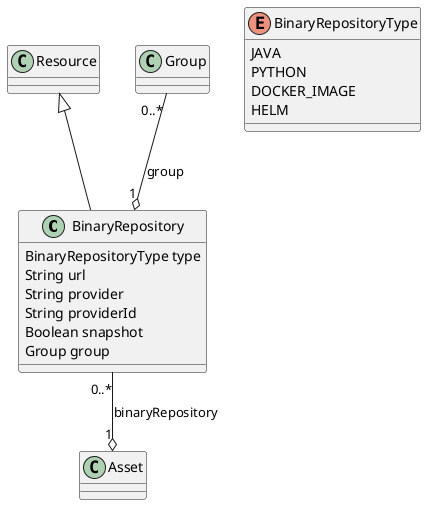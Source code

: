 @startuml

class  BinaryRepository {
     BinaryRepositoryType type
     String url
     String provider
     String providerId
     Boolean snapshot
     Group group
}
Resource <|-- BinaryRepository

enum  BinaryRepositoryType {
     JAVA
     PYTHON
     DOCKER_IMAGE
     HELM
}

BinaryRepository  "0..*" --o "1" Asset : binaryRepository
Group  "0..*" --o "1" BinaryRepository : group

@enduml